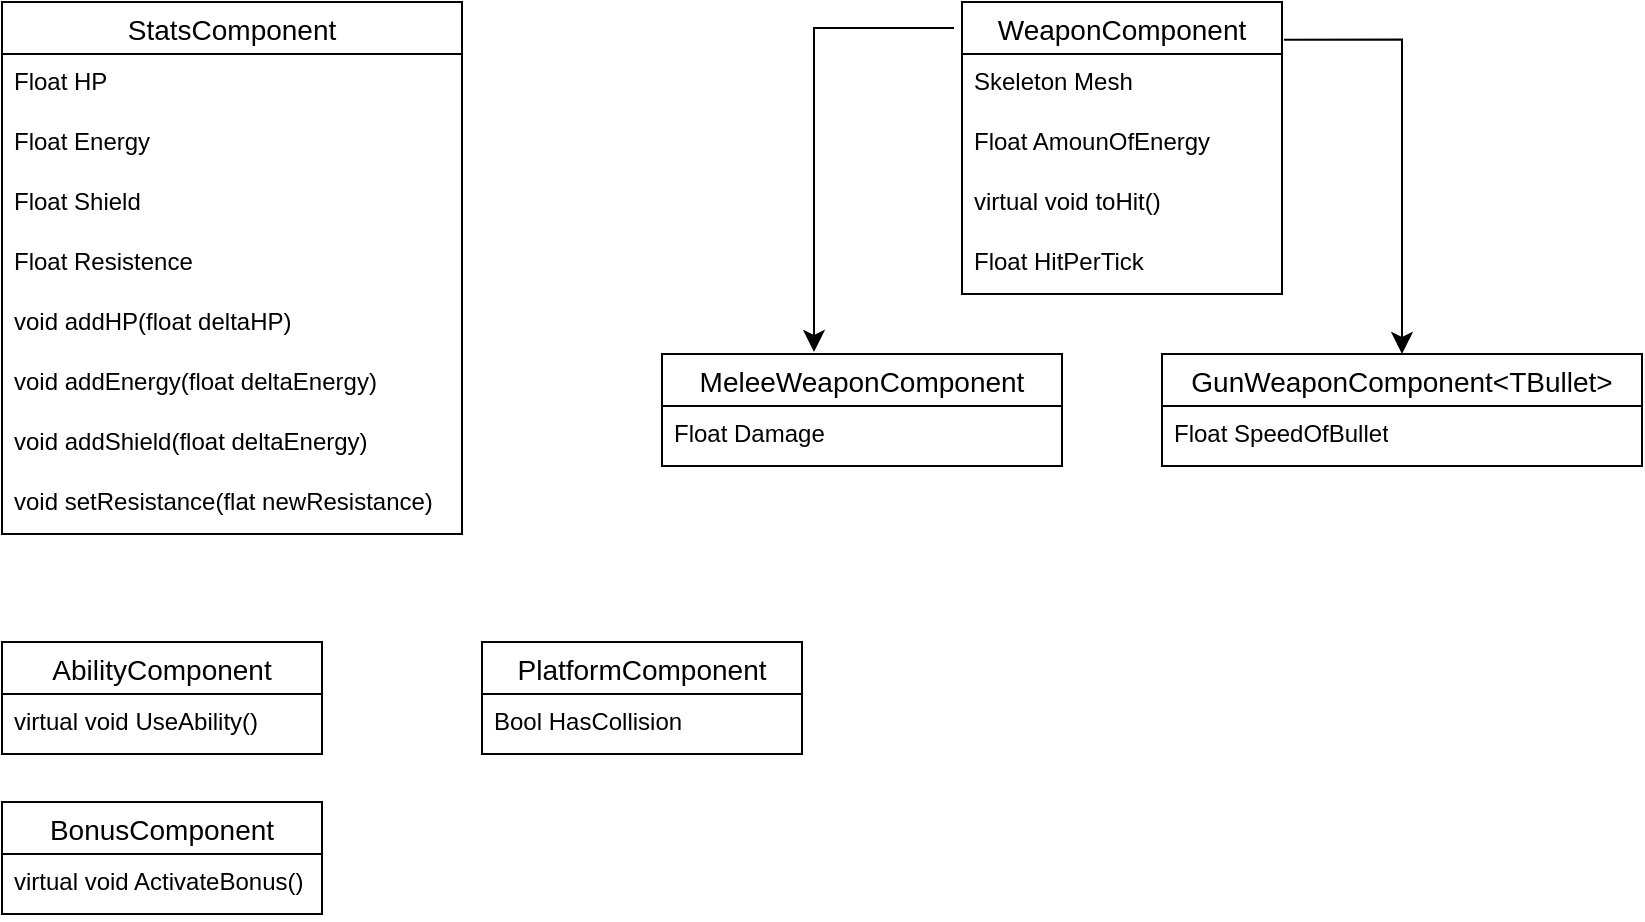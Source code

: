<mxfile version="24.2.0" type="device">
  <diagram name="Страница — 1" id="7Uw-dCmtmqph_xWcafJa">
    <mxGraphModel dx="1194" dy="752" grid="1" gridSize="10" guides="1" tooltips="1" connect="1" arrows="1" fold="1" page="1" pageScale="1" pageWidth="827" pageHeight="1169" math="0" shadow="0">
      <root>
        <mxCell id="0" />
        <mxCell id="1" parent="0" />
        <mxCell id="WEGuKnOYoMUn4FzqH5F0-82" style="edgeStyle=orthogonalEdgeStyle;rounded=0;orthogonalLoop=1;jettySize=auto;html=1;exitX=1;exitY=0.25;exitDx=0;exitDy=0;entryX=1;entryY=0.25;entryDx=0;entryDy=0;" parent="1" edge="1">
          <mxGeometry relative="1" as="geometry">
            <mxPoint x="730" y="225" as="sourcePoint" />
          </mxGeometry>
        </mxCell>
        <mxCell id="7X9gLZdVr9jNActSOQL8-1" value="StatsComponent" style="swimlane;fontStyle=0;childLayout=stackLayout;horizontal=1;startSize=26;horizontalStack=0;resizeParent=1;resizeParentMax=0;resizeLast=0;collapsible=1;marginBottom=0;align=center;fontSize=14;" vertex="1" parent="1">
          <mxGeometry width="230" height="266" as="geometry" />
        </mxCell>
        <mxCell id="7X9gLZdVr9jNActSOQL8-2" value="Float HP&lt;span style=&quot;white-space: pre;&quot;&gt;&#x9;&lt;/span&gt;" style="text;strokeColor=none;fillColor=none;spacingLeft=4;spacingRight=4;overflow=hidden;rotatable=0;points=[[0,0.5],[1,0.5]];portConstraint=eastwest;fontSize=12;whiteSpace=wrap;html=1;" vertex="1" parent="7X9gLZdVr9jNActSOQL8-1">
          <mxGeometry y="26" width="230" height="30" as="geometry" />
        </mxCell>
        <mxCell id="7X9gLZdVr9jNActSOQL8-3" value="Float Energy" style="text;strokeColor=none;fillColor=none;spacingLeft=4;spacingRight=4;overflow=hidden;rotatable=0;points=[[0,0.5],[1,0.5]];portConstraint=eastwest;fontSize=12;whiteSpace=wrap;html=1;" vertex="1" parent="7X9gLZdVr9jNActSOQL8-1">
          <mxGeometry y="56" width="230" height="30" as="geometry" />
        </mxCell>
        <mxCell id="7X9gLZdVr9jNActSOQL8-4" value="Float Shield" style="text;strokeColor=none;fillColor=none;spacingLeft=4;spacingRight=4;overflow=hidden;rotatable=0;points=[[0,0.5],[1,0.5]];portConstraint=eastwest;fontSize=12;whiteSpace=wrap;html=1;" vertex="1" parent="7X9gLZdVr9jNActSOQL8-1">
          <mxGeometry y="86" width="230" height="30" as="geometry" />
        </mxCell>
        <mxCell id="7X9gLZdVr9jNActSOQL8-5" value="Float Resistence" style="text;strokeColor=none;fillColor=none;spacingLeft=4;spacingRight=4;overflow=hidden;rotatable=0;points=[[0,0.5],[1,0.5]];portConstraint=eastwest;fontSize=12;whiteSpace=wrap;html=1;" vertex="1" parent="7X9gLZdVr9jNActSOQL8-1">
          <mxGeometry y="116" width="230" height="30" as="geometry" />
        </mxCell>
        <mxCell id="7X9gLZdVr9jNActSOQL8-6" value="void addHP(float deltaHP)" style="text;strokeColor=none;fillColor=none;spacingLeft=4;spacingRight=4;overflow=hidden;rotatable=0;points=[[0,0.5],[1,0.5]];portConstraint=eastwest;fontSize=12;whiteSpace=wrap;html=1;" vertex="1" parent="7X9gLZdVr9jNActSOQL8-1">
          <mxGeometry y="146" width="230" height="30" as="geometry" />
        </mxCell>
        <mxCell id="7X9gLZdVr9jNActSOQL8-7" value="void addEnergy(float deltaEnergy)" style="text;strokeColor=none;fillColor=none;spacingLeft=4;spacingRight=4;overflow=hidden;rotatable=0;points=[[0,0.5],[1,0.5]];portConstraint=eastwest;fontSize=12;whiteSpace=wrap;html=1;" vertex="1" parent="7X9gLZdVr9jNActSOQL8-1">
          <mxGeometry y="176" width="230" height="30" as="geometry" />
        </mxCell>
        <mxCell id="7X9gLZdVr9jNActSOQL8-8" value="void addShield(float deltaEnergy)" style="text;strokeColor=none;fillColor=none;spacingLeft=4;spacingRight=4;overflow=hidden;rotatable=0;points=[[0,0.5],[1,0.5]];portConstraint=eastwest;fontSize=12;whiteSpace=wrap;html=1;" vertex="1" parent="7X9gLZdVr9jNActSOQL8-1">
          <mxGeometry y="206" width="230" height="30" as="geometry" />
        </mxCell>
        <mxCell id="7X9gLZdVr9jNActSOQL8-9" value="void setResistance(flat newResistance)" style="text;strokeColor=none;fillColor=none;spacingLeft=4;spacingRight=4;overflow=hidden;rotatable=0;points=[[0,0.5],[1,0.5]];portConstraint=eastwest;fontSize=12;whiteSpace=wrap;html=1;" vertex="1" parent="7X9gLZdVr9jNActSOQL8-1">
          <mxGeometry y="236" width="230" height="30" as="geometry" />
        </mxCell>
        <mxCell id="7X9gLZdVr9jNActSOQL8-10" value="WeaponComponent" style="swimlane;fontStyle=0;childLayout=stackLayout;horizontal=1;startSize=26;horizontalStack=0;resizeParent=1;resizeParentMax=0;resizeLast=0;collapsible=1;marginBottom=0;align=center;fontSize=14;" vertex="1" parent="1">
          <mxGeometry x="480" width="160" height="146" as="geometry" />
        </mxCell>
        <mxCell id="7X9gLZdVr9jNActSOQL8-11" value="Skeleton Mesh" style="text;strokeColor=none;fillColor=none;spacingLeft=4;spacingRight=4;overflow=hidden;rotatable=0;points=[[0,0.5],[1,0.5]];portConstraint=eastwest;fontSize=12;whiteSpace=wrap;html=1;" vertex="1" parent="7X9gLZdVr9jNActSOQL8-10">
          <mxGeometry y="26" width="160" height="30" as="geometry" />
        </mxCell>
        <mxCell id="7X9gLZdVr9jNActSOQL8-12" value="Float AmounOfEnergy " style="text;strokeColor=none;fillColor=none;spacingLeft=4;spacingRight=4;overflow=hidden;rotatable=0;points=[[0,0.5],[1,0.5]];portConstraint=eastwest;fontSize=12;whiteSpace=wrap;html=1;" vertex="1" parent="7X9gLZdVr9jNActSOQL8-10">
          <mxGeometry y="56" width="160" height="30" as="geometry" />
        </mxCell>
        <mxCell id="7X9gLZdVr9jNActSOQL8-13" value="virtual void toHit()" style="text;strokeColor=none;fillColor=none;spacingLeft=4;spacingRight=4;overflow=hidden;rotatable=0;points=[[0,0.5],[1,0.5]];portConstraint=eastwest;fontSize=12;whiteSpace=wrap;html=1;" vertex="1" parent="7X9gLZdVr9jNActSOQL8-10">
          <mxGeometry y="86" width="160" height="30" as="geometry" />
        </mxCell>
        <mxCell id="7X9gLZdVr9jNActSOQL8-25" value="Float HitPerTick" style="text;strokeColor=none;fillColor=none;spacingLeft=4;spacingRight=4;overflow=hidden;rotatable=0;points=[[0,0.5],[1,0.5]];portConstraint=eastwest;fontSize=12;whiteSpace=wrap;html=1;" vertex="1" parent="7X9gLZdVr9jNActSOQL8-10">
          <mxGeometry y="116" width="160" height="30" as="geometry" />
        </mxCell>
        <mxCell id="7X9gLZdVr9jNActSOQL8-14" value="GunWeaponComponent&lt;TBullet&gt;" style="swimlane;fontStyle=0;childLayout=stackLayout;horizontal=1;startSize=26;horizontalStack=0;resizeParent=1;resizeParentMax=0;resizeLast=0;collapsible=1;marginBottom=0;align=center;fontSize=14;" vertex="1" parent="1">
          <mxGeometry x="580" y="176" width="240" height="56" as="geometry" />
        </mxCell>
        <mxCell id="7X9gLZdVr9jNActSOQL8-19" value="Float SpeedOfBullet" style="text;strokeColor=none;fillColor=none;spacingLeft=4;spacingRight=4;overflow=hidden;rotatable=0;points=[[0,0.5],[1,0.5]];portConstraint=eastwest;fontSize=12;whiteSpace=wrap;html=1;" vertex="1" parent="7X9gLZdVr9jNActSOQL8-14">
          <mxGeometry y="26" width="240" height="30" as="geometry" />
        </mxCell>
        <mxCell id="7X9gLZdVr9jNActSOQL8-18" value="" style="edgeStyle=orthogonalEdgeStyle;elbow=horizontal;endArrow=classic;html=1;rounded=0;endSize=8;startSize=8;exitX=1.006;exitY=0.129;exitDx=0;exitDy=0;exitPerimeter=0;entryX=0.5;entryY=0;entryDx=0;entryDy=0;" edge="1" parent="1" source="7X9gLZdVr9jNActSOQL8-10" target="7X9gLZdVr9jNActSOQL8-14">
          <mxGeometry width="50" height="50" relative="1" as="geometry">
            <mxPoint x="710" y="70" as="sourcePoint" />
            <mxPoint x="760" y="20" as="targetPoint" />
          </mxGeometry>
        </mxCell>
        <mxCell id="7X9gLZdVr9jNActSOQL8-21" value="MeleeWeaponComponent" style="swimlane;fontStyle=0;childLayout=stackLayout;horizontal=1;startSize=26;horizontalStack=0;resizeParent=1;resizeParentMax=0;resizeLast=0;collapsible=1;marginBottom=0;align=center;fontSize=14;" vertex="1" parent="1">
          <mxGeometry x="330" y="176" width="200" height="56" as="geometry" />
        </mxCell>
        <mxCell id="7X9gLZdVr9jNActSOQL8-22" value="Float Damage" style="text;strokeColor=none;fillColor=none;spacingLeft=4;spacingRight=4;overflow=hidden;rotatable=0;points=[[0,0.5],[1,0.5]];portConstraint=eastwest;fontSize=12;whiteSpace=wrap;html=1;" vertex="1" parent="7X9gLZdVr9jNActSOQL8-21">
          <mxGeometry y="26" width="200" height="30" as="geometry" />
        </mxCell>
        <mxCell id="7X9gLZdVr9jNActSOQL8-26" value="" style="edgeStyle=elbowEdgeStyle;elbow=horizontal;endArrow=classic;html=1;curved=0;rounded=0;endSize=8;startSize=8;exitX=-0.025;exitY=0.089;exitDx=0;exitDy=0;exitPerimeter=0;entryX=0.38;entryY=-0.018;entryDx=0;entryDy=0;entryPerimeter=0;" edge="1" parent="1" source="7X9gLZdVr9jNActSOQL8-10" target="7X9gLZdVr9jNActSOQL8-21">
          <mxGeometry width="50" height="50" relative="1" as="geometry">
            <mxPoint x="350" y="120" as="sourcePoint" />
            <mxPoint x="400" y="70" as="targetPoint" />
            <Array as="points">
              <mxPoint x="406" y="90" />
            </Array>
          </mxGeometry>
        </mxCell>
        <mxCell id="7X9gLZdVr9jNActSOQL8-27" value="AbilityComponent" style="swimlane;fontStyle=0;childLayout=stackLayout;horizontal=1;startSize=26;horizontalStack=0;resizeParent=1;resizeParentMax=0;resizeLast=0;collapsible=1;marginBottom=0;align=center;fontSize=14;" vertex="1" parent="1">
          <mxGeometry y="320" width="160" height="56" as="geometry" />
        </mxCell>
        <mxCell id="7X9gLZdVr9jNActSOQL8-28" value="virtual void UseAbility()" style="text;strokeColor=none;fillColor=none;spacingLeft=4;spacingRight=4;overflow=hidden;rotatable=0;points=[[0,0.5],[1,0.5]];portConstraint=eastwest;fontSize=12;whiteSpace=wrap;html=1;" vertex="1" parent="7X9gLZdVr9jNActSOQL8-27">
          <mxGeometry y="26" width="160" height="30" as="geometry" />
        </mxCell>
        <mxCell id="7X9gLZdVr9jNActSOQL8-31" value="BonusComponent" style="swimlane;fontStyle=0;childLayout=stackLayout;horizontal=1;startSize=26;horizontalStack=0;resizeParent=1;resizeParentMax=0;resizeLast=0;collapsible=1;marginBottom=0;align=center;fontSize=14;" vertex="1" parent="1">
          <mxGeometry y="400" width="160" height="56" as="geometry" />
        </mxCell>
        <mxCell id="7X9gLZdVr9jNActSOQL8-32" value="virtual void ActivateBonus()" style="text;strokeColor=none;fillColor=none;spacingLeft=4;spacingRight=4;overflow=hidden;rotatable=0;points=[[0,0.5],[1,0.5]];portConstraint=eastwest;fontSize=12;whiteSpace=wrap;html=1;" vertex="1" parent="7X9gLZdVr9jNActSOQL8-31">
          <mxGeometry y="26" width="160" height="30" as="geometry" />
        </mxCell>
        <mxCell id="7X9gLZdVr9jNActSOQL8-35" value="PlatformComponent" style="swimlane;fontStyle=0;childLayout=stackLayout;horizontal=1;startSize=26;horizontalStack=0;resizeParent=1;resizeParentMax=0;resizeLast=0;collapsible=1;marginBottom=0;align=center;fontSize=14;" vertex="1" parent="1">
          <mxGeometry x="240" y="320" width="160" height="56" as="geometry" />
        </mxCell>
        <mxCell id="7X9gLZdVr9jNActSOQL8-36" value="Bool HasCollision" style="text;strokeColor=none;fillColor=none;spacingLeft=4;spacingRight=4;overflow=hidden;rotatable=0;points=[[0,0.5],[1,0.5]];portConstraint=eastwest;fontSize=12;whiteSpace=wrap;html=1;" vertex="1" parent="7X9gLZdVr9jNActSOQL8-35">
          <mxGeometry y="26" width="160" height="30" as="geometry" />
        </mxCell>
      </root>
    </mxGraphModel>
  </diagram>
</mxfile>
